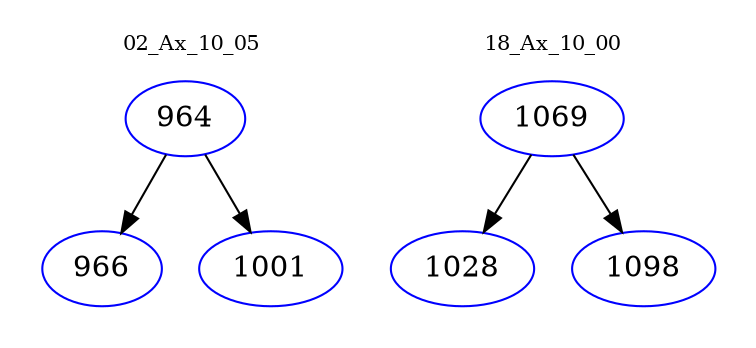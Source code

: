 digraph{
subgraph cluster_0 {
color = white
label = "02_Ax_10_05";
fontsize=10;
T0_964 [label="964", color="blue"]
T0_964 -> T0_966 [color="black"]
T0_966 [label="966", color="blue"]
T0_964 -> T0_1001 [color="black"]
T0_1001 [label="1001", color="blue"]
}
subgraph cluster_1 {
color = white
label = "18_Ax_10_00";
fontsize=10;
T1_1069 [label="1069", color="blue"]
T1_1069 -> T1_1028 [color="black"]
T1_1028 [label="1028", color="blue"]
T1_1069 -> T1_1098 [color="black"]
T1_1098 [label="1098", color="blue"]
}
}
